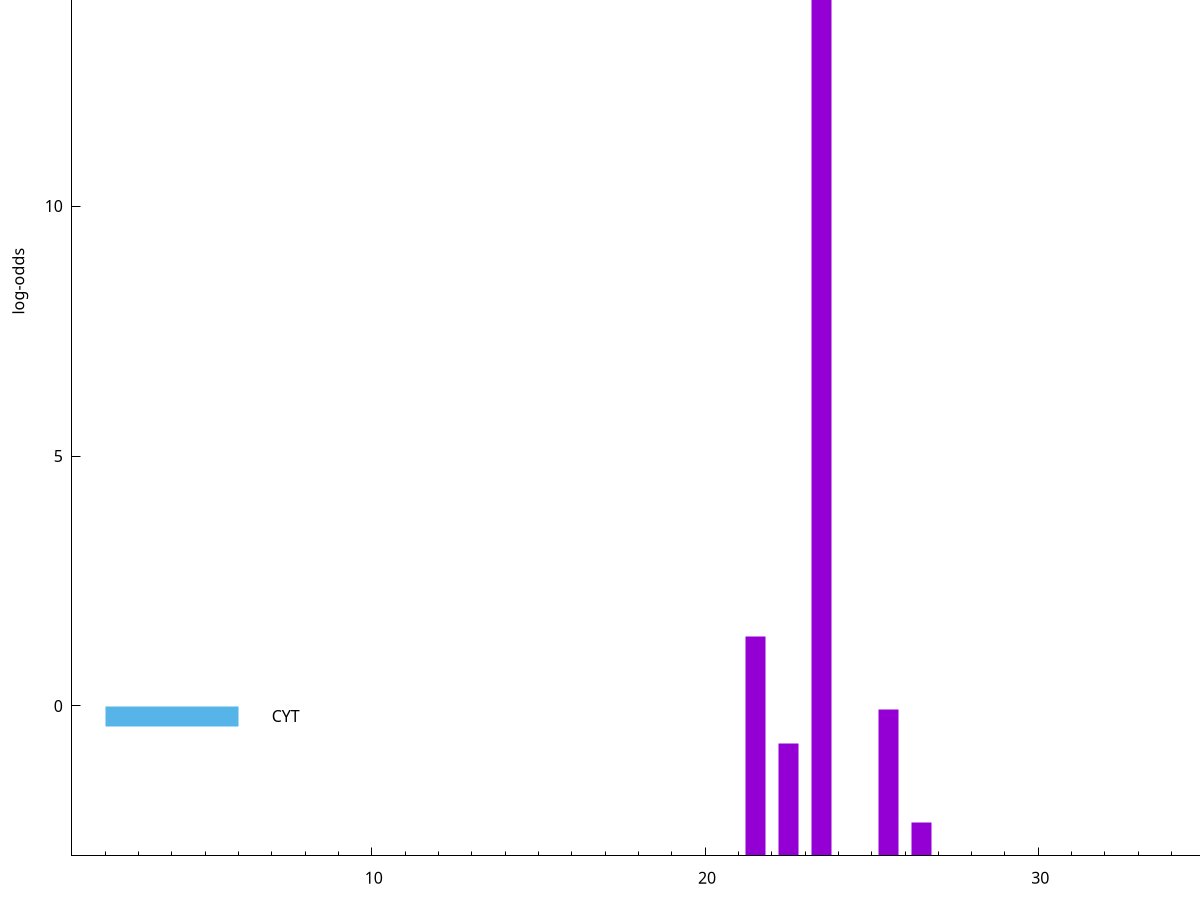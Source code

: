 set title "LipoP predictions for SRR4017849.gff"
set size 2., 1.4
set xrange [1:70] 
set mxtics 10
set yrange [-3:20]
set y2range [0:23]
set ylabel "log-odds"
set term postscript eps color solid "Helvetica" 30
set output "SRR4017849.gff107.eps"
set arrow from 2,15.3246 to 6,15.3246 nohead lt 1 lw 20
set label "SpI" at 7,15.3246
set arrow from 2,-0.200913 to 6,-0.200913 nohead lt 3 lw 20
set label "CYT" at 7,-0.200913
set arrow from 2,15.3246 to 6,15.3246 nohead lt 1 lw 20
set label "SpI" at 7,15.3246
# NOTE: The scores below are the log-odds scores with the threshold
# NOTE: subtracted (a hack to make gnuplot make the histogram all
# NOTE: look nice).
plot "-" axes x1y2 title "" with impulses lt 1 lw 20
23.500000 18.324500
21.500000 4.399790
25.500000 2.928575
22.500000 2.240221
26.500000 0.671120
e
exit
